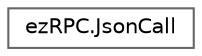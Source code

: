 digraph "Graphical Class Hierarchy"
{
 // LATEX_PDF_SIZE
  bgcolor="transparent";
  edge [fontname=Helvetica,fontsize=10,labelfontname=Helvetica,labelfontsize=10];
  node [fontname=Helvetica,fontsize=10,shape=box,height=0.2,width=0.4];
  rankdir="LR";
  Node0 [id="Node000000",label="ezRPC.JsonCall",height=0.2,width=0.4,color="grey40", fillcolor="white", style="filled",URL="$classez_r_p_c_1_1_json_call.html",tooltip=" "];
}
